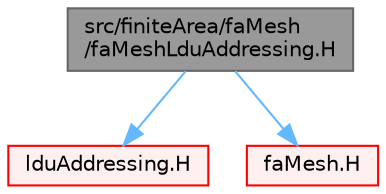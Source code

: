 digraph "src/finiteArea/faMesh/faMeshLduAddressing.H"
{
 // LATEX_PDF_SIZE
  bgcolor="transparent";
  edge [fontname=Helvetica,fontsize=10,labelfontname=Helvetica,labelfontsize=10];
  node [fontname=Helvetica,fontsize=10,shape=box,height=0.2,width=0.4];
  Node1 [id="Node000001",label="src/finiteArea/faMesh\l/faMeshLduAddressing.H",height=0.2,width=0.4,color="gray40", fillcolor="grey60", style="filled", fontcolor="black",tooltip=" "];
  Node1 -> Node2 [id="edge1_Node000001_Node000002",color="steelblue1",style="solid",tooltip=" "];
  Node2 [id="Node000002",label="lduAddressing.H",height=0.2,width=0.4,color="red", fillcolor="#FFF0F0", style="filled",URL="$lduAddressing_8H.html",tooltip=" "];
  Node1 -> Node122 [id="edge2_Node000001_Node000122",color="steelblue1",style="solid",tooltip=" "];
  Node122 [id="Node000122",label="faMesh.H",height=0.2,width=0.4,color="red", fillcolor="#FFF0F0", style="filled",URL="$faMesh_8H.html",tooltip=" "];
}
